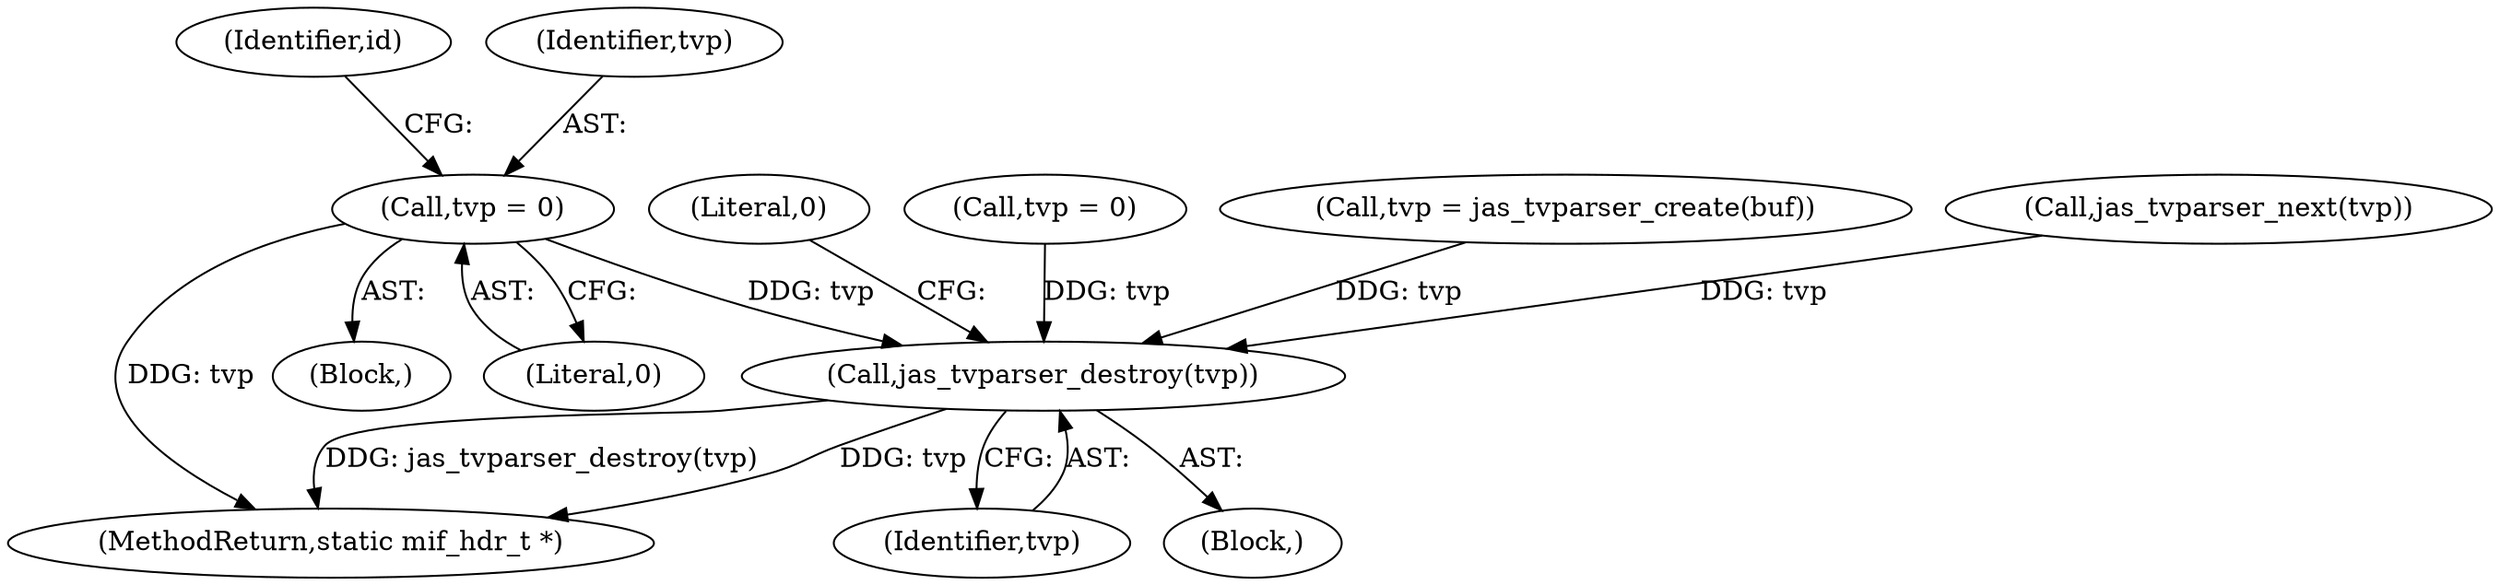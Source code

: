 digraph "0_jasper_d42b2388f7f8e0332c846675133acea151fc557a_42@pointer" {
"1000232" [label="(Call,tvp = 0)"];
"1000272" [label="(Call,jas_tvparser_destroy(tvp))"];
"1000236" [label="(Identifier,id)"];
"1000232" [label="(Call,tvp = 0)"];
"1000176" [label="(Block,)"];
"1000233" [label="(Identifier,tvp)"];
"1000275" [label="(Literal,0)"];
"1000273" [label="(Identifier,tvp)"];
"1000112" [label="(Call,tvp = 0)"];
"1000206" [label="(Call,tvp = jas_tvparser_create(buf))"];
"1000272" [label="(Call,jas_tvparser_destroy(tvp))"];
"1000215" [label="(Call,jas_tvparser_next(tvp))"];
"1000234" [label="(Literal,0)"];
"1000276" [label="(MethodReturn,static mif_hdr_t *)"];
"1000271" [label="(Block,)"];
"1000232" -> "1000176"  [label="AST: "];
"1000232" -> "1000234"  [label="CFG: "];
"1000233" -> "1000232"  [label="AST: "];
"1000234" -> "1000232"  [label="AST: "];
"1000236" -> "1000232"  [label="CFG: "];
"1000232" -> "1000276"  [label="DDG: tvp"];
"1000232" -> "1000272"  [label="DDG: tvp"];
"1000272" -> "1000271"  [label="AST: "];
"1000272" -> "1000273"  [label="CFG: "];
"1000273" -> "1000272"  [label="AST: "];
"1000275" -> "1000272"  [label="CFG: "];
"1000272" -> "1000276"  [label="DDG: tvp"];
"1000272" -> "1000276"  [label="DDG: jas_tvparser_destroy(tvp)"];
"1000215" -> "1000272"  [label="DDG: tvp"];
"1000206" -> "1000272"  [label="DDG: tvp"];
"1000112" -> "1000272"  [label="DDG: tvp"];
}

